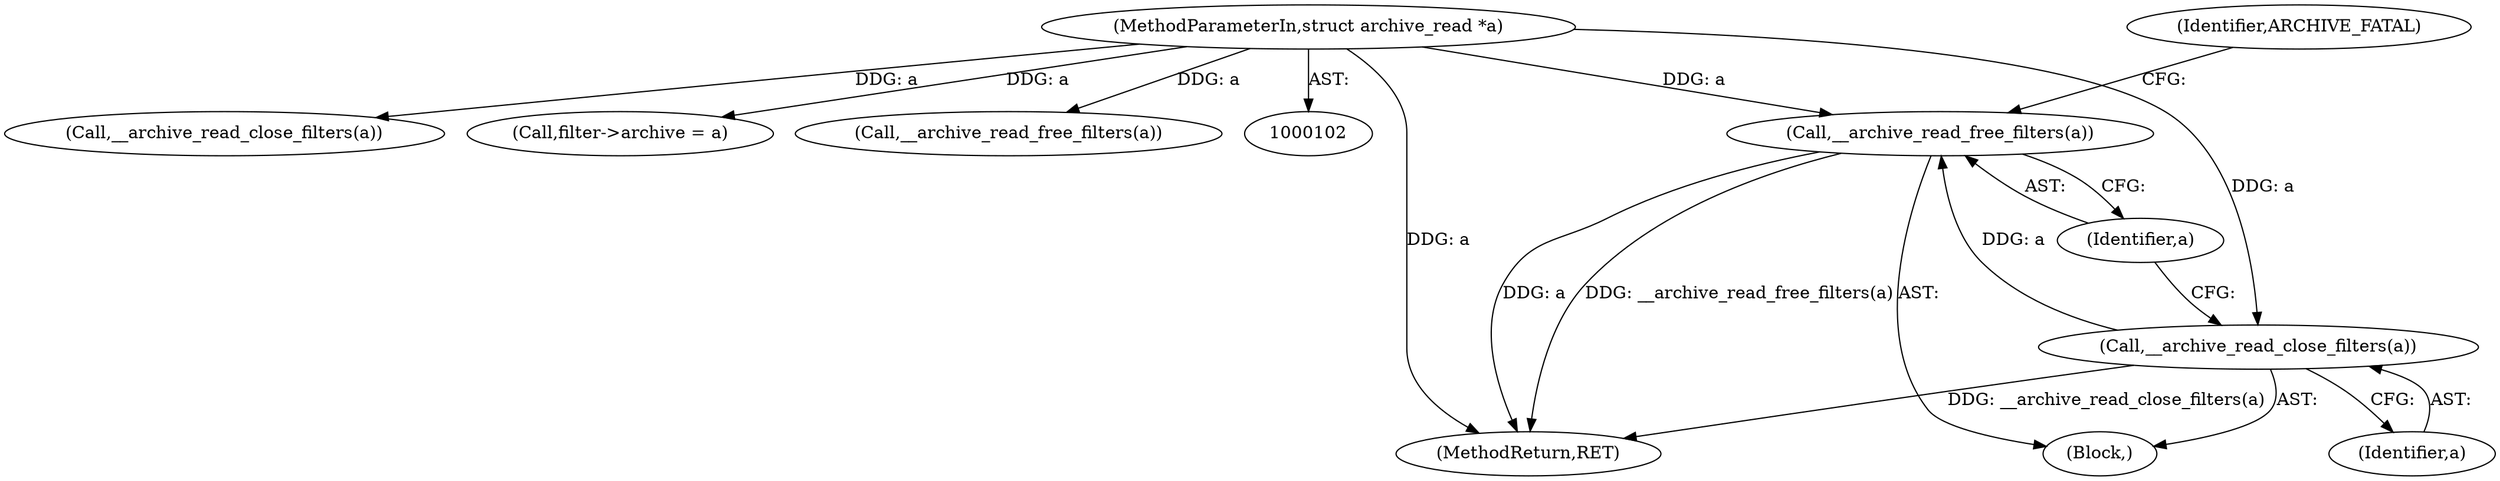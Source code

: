 digraph "0_libarchive_6e06b1c89dd0d16f74894eac4cfc1327a06ee4a0@API" {
"1000206" [label="(Call,__archive_read_free_filters(a))"];
"1000204" [label="(Call,__archive_read_close_filters(a))"];
"1000103" [label="(MethodParameterIn,struct archive_read *a)"];
"1000282" [label="(Call,__archive_read_close_filters(a))"];
"1000103" [label="(MethodParameterIn,struct archive_read *a)"];
"1000204" [label="(Call,__archive_read_close_filters(a))"];
"1000207" [label="(Identifier,a)"];
"1000203" [label="(Block,)"];
"1000297" [label="(MethodReturn,RET)"];
"1000254" [label="(Call,filter->archive = a)"];
"1000205" [label="(Identifier,a)"];
"1000284" [label="(Call,__archive_read_free_filters(a))"];
"1000206" [label="(Call,__archive_read_free_filters(a))"];
"1000209" [label="(Identifier,ARCHIVE_FATAL)"];
"1000206" -> "1000203"  [label="AST: "];
"1000206" -> "1000207"  [label="CFG: "];
"1000207" -> "1000206"  [label="AST: "];
"1000209" -> "1000206"  [label="CFG: "];
"1000206" -> "1000297"  [label="DDG: __archive_read_free_filters(a)"];
"1000206" -> "1000297"  [label="DDG: a"];
"1000204" -> "1000206"  [label="DDG: a"];
"1000103" -> "1000206"  [label="DDG: a"];
"1000204" -> "1000203"  [label="AST: "];
"1000204" -> "1000205"  [label="CFG: "];
"1000205" -> "1000204"  [label="AST: "];
"1000207" -> "1000204"  [label="CFG: "];
"1000204" -> "1000297"  [label="DDG: __archive_read_close_filters(a)"];
"1000103" -> "1000204"  [label="DDG: a"];
"1000103" -> "1000102"  [label="AST: "];
"1000103" -> "1000297"  [label="DDG: a"];
"1000103" -> "1000254"  [label="DDG: a"];
"1000103" -> "1000282"  [label="DDG: a"];
"1000103" -> "1000284"  [label="DDG: a"];
}
